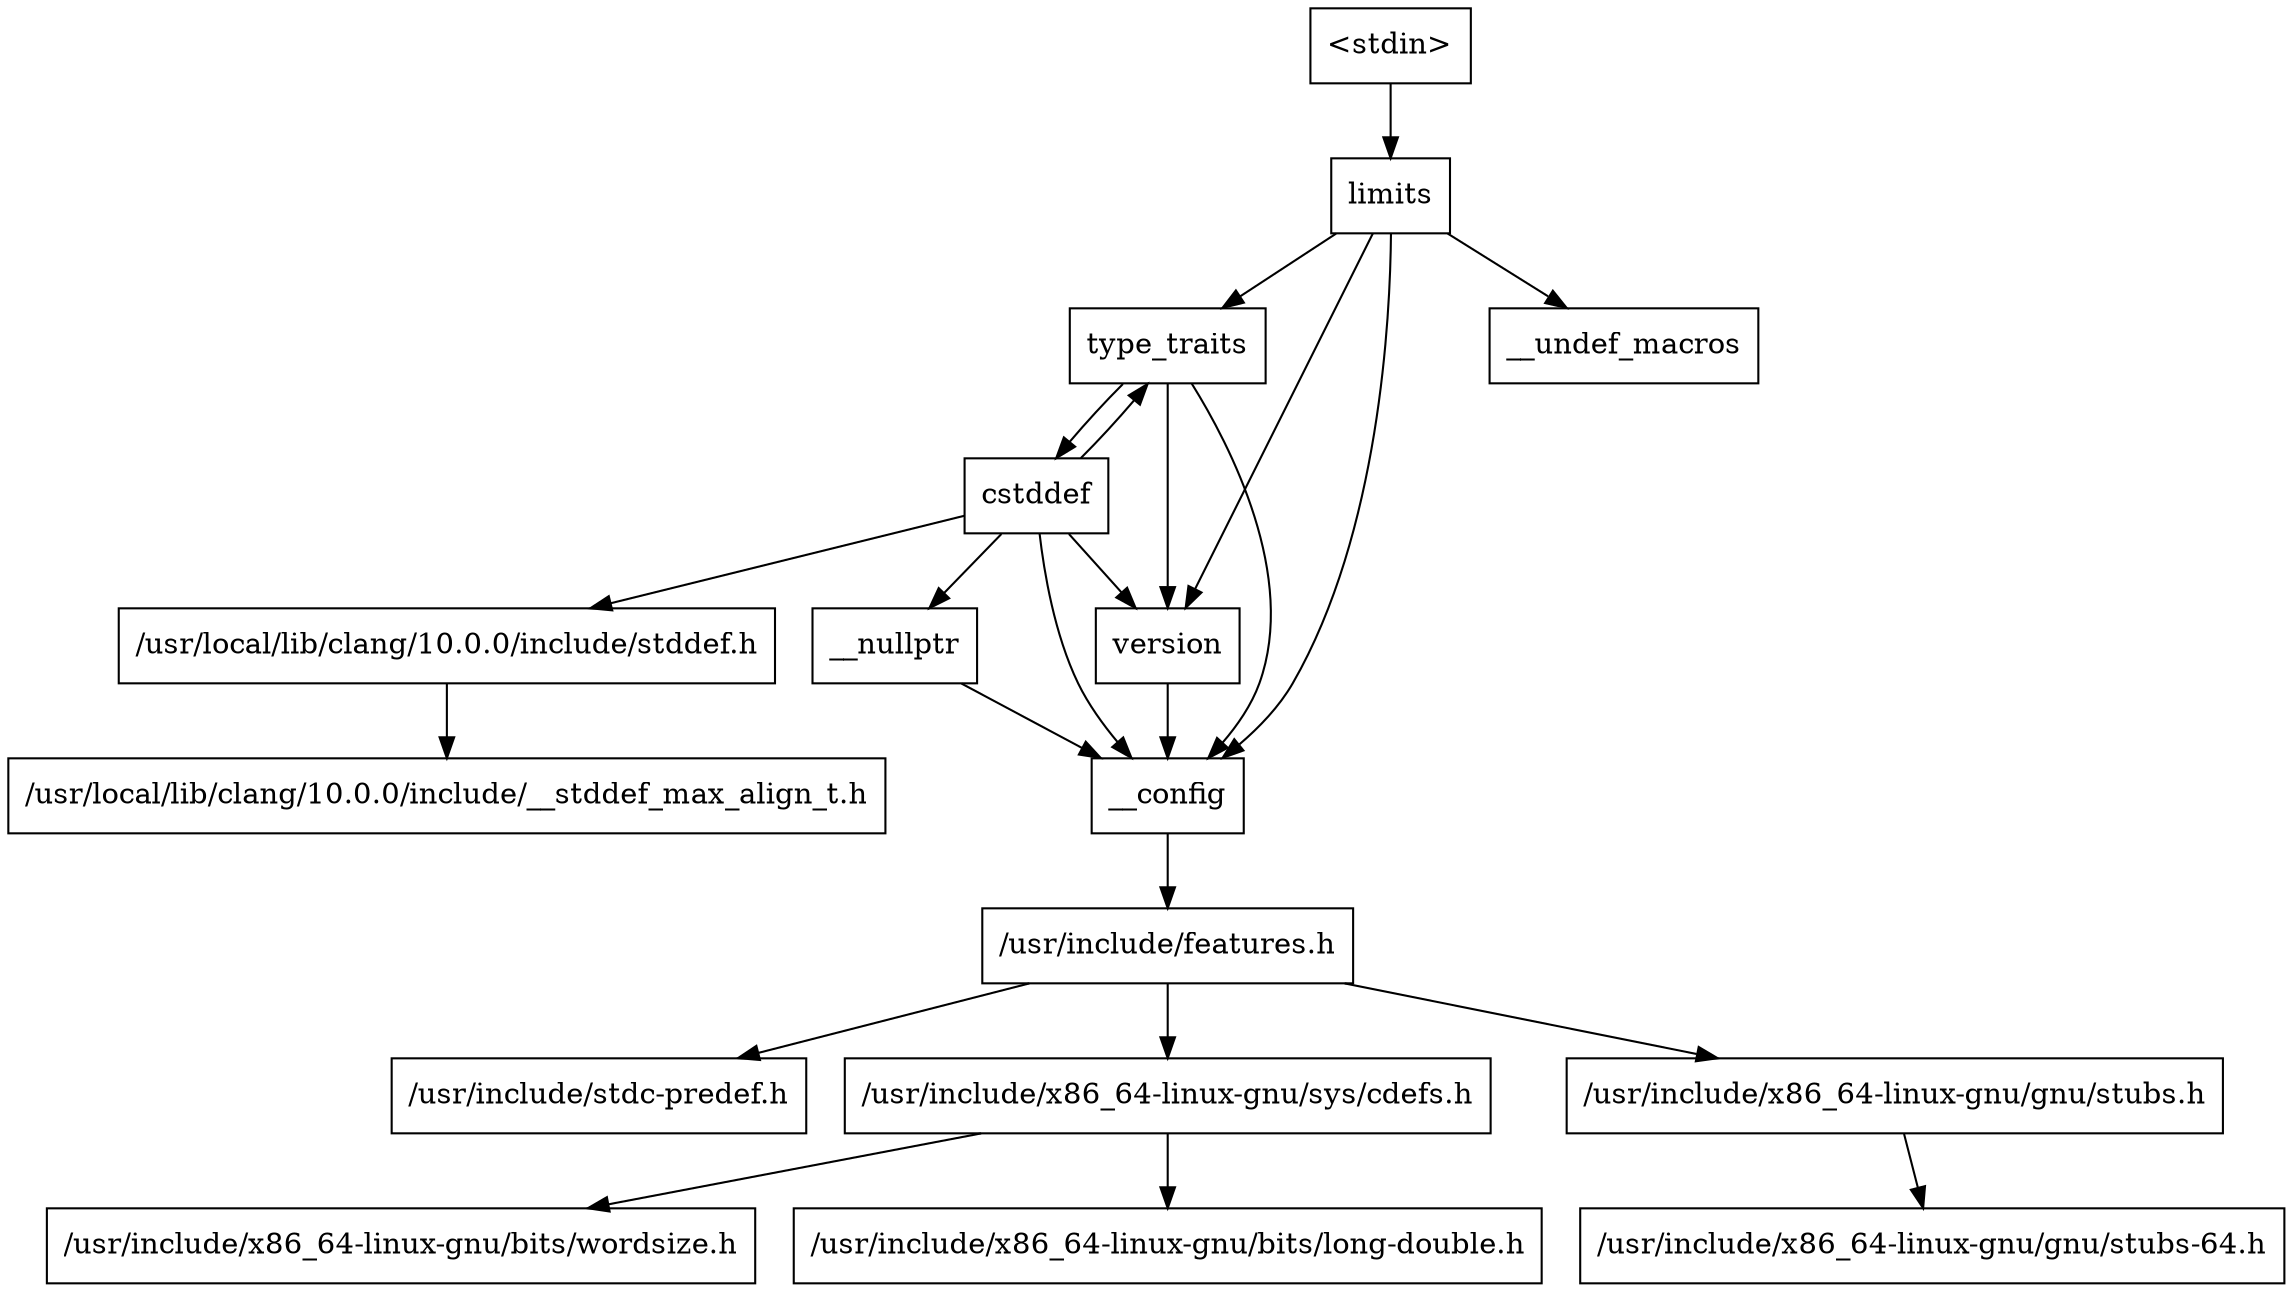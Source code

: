 digraph "dependencies" {
  header_0 [ shape="box", label="\<stdin\>" ];
  header_1 [ shape="box", label="limits" ];
  header_11 [ shape="box", label="type_traits" ];
  header_12 [ shape="box", label="cstddef" ];
  header_13 [ shape="box", label="version" ];
  header_14 [ shape="box", label="/usr/local/lib/clang/10.0.0/include/stddef.h" ];
  header_15 [ shape="box", label="/usr/local/lib/clang/10.0.0/include/__stddef_max_align_t.h" ];
  header_16 [ shape="box", label="__nullptr" ];
  header_17 [ shape="box", label="__undef_macros" ];
  header_2 [ shape="box", label="__config" ];
  header_3 [ shape="box", label="/usr/include/features.h" ];
  header_4 [ shape="box", label="/usr/include/stdc-predef.h" ];
  header_5 [ shape="box", label="/usr/include/x86_64-linux-gnu/sys/cdefs.h" ];
  header_6 [ shape="box", label="/usr/include/x86_64-linux-gnu/bits/wordsize.h" ];
  header_7 [ shape="box", label="/usr/include/x86_64-linux-gnu/bits/long-double.h" ];
  header_8 [ shape="box", label="/usr/include/x86_64-linux-gnu/gnu/stubs.h" ];
  header_9 [ shape="box", label="/usr/include/x86_64-linux-gnu/gnu/stubs-64.h" ];
  header_14 -> header_15;
  header_16 -> header_2;
  header_11 -> header_2;
  header_11 -> header_12;
  header_11 -> header_13;
  header_12 -> header_14;
  header_12 -> header_16;
  header_12 -> header_2;
  header_12 -> header_11;
  header_12 -> header_13;
  header_13 -> header_2;
  header_5 -> header_6;
  header_5 -> header_7;
  header_2 -> header_3;
  header_3 -> header_4;
  header_3 -> header_5;
  header_3 -> header_8;
  header_0 -> header_1;
  header_1 -> header_17;
  header_1 -> header_2;
  header_1 -> header_11;
  header_1 -> header_13;
  header_8 -> header_9;
}